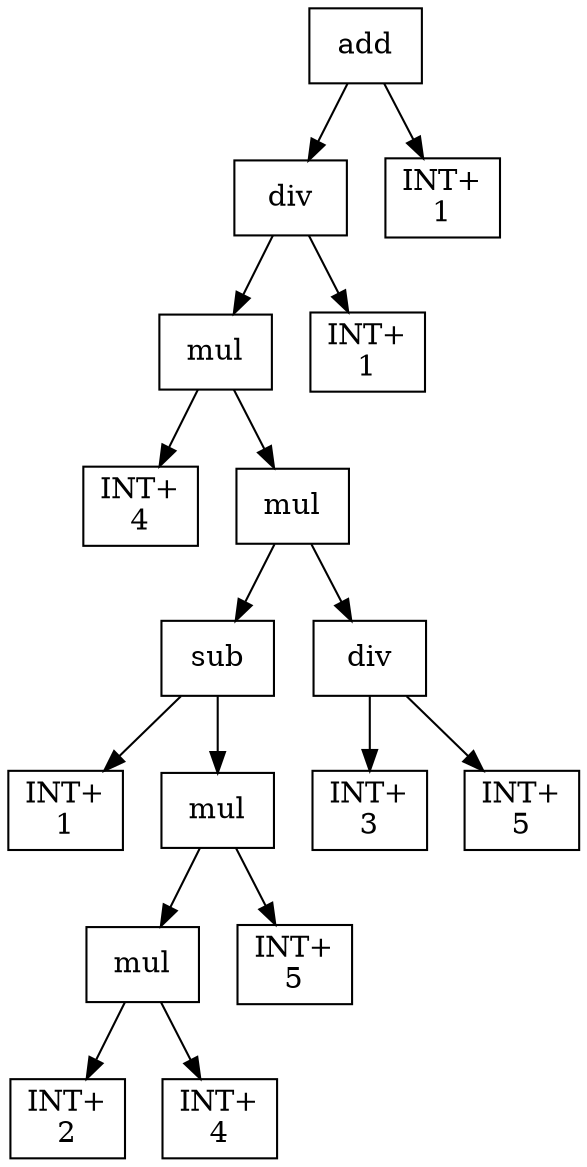 digraph expr {
  node [shape=box];
  n1 [label="add"];
  n2 [label="div"];
  n3 [label="mul"];
  n4 [label="INT+\n4"];
  n5 [label="mul"];
  n6 [label="sub"];
  n7 [label="INT+\n1"];
  n8 [label="mul"];
  n9 [label="mul"];
  n10 [label="INT+\n2"];
  n11 [label="INT+\n4"];
  n9 -> n10;
  n9 -> n11;
  n12 [label="INT+\n5"];
  n8 -> n9;
  n8 -> n12;
  n6 -> n7;
  n6 -> n8;
  n13 [label="div"];
  n14 [label="INT+\n3"];
  n15 [label="INT+\n5"];
  n13 -> n14;
  n13 -> n15;
  n5 -> n6;
  n5 -> n13;
  n3 -> n4;
  n3 -> n5;
  n16 [label="INT+\n1"];
  n2 -> n3;
  n2 -> n16;
  n17 [label="INT+\n1"];
  n1 -> n2;
  n1 -> n17;
}